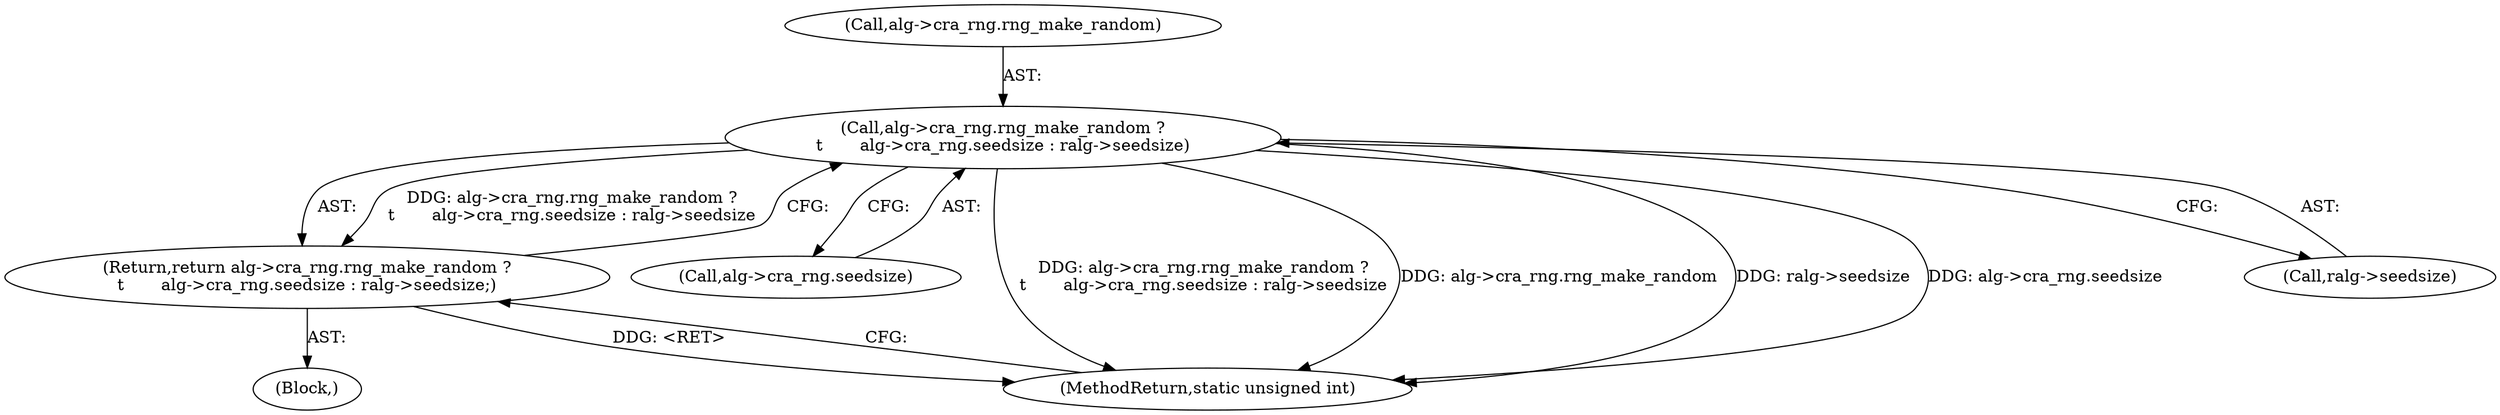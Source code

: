 digraph "1_linux_94f1bb15bed84ad6c893916b7e7b9db6f1d7eec6_4@API" {
"1000104" [label="(Call,alg->cra_rng.rng_make_random ?\n\t       alg->cra_rng.seedsize : ralg->seedsize)"];
"1000103" [label="(Return,return alg->cra_rng.rng_make_random ?\n\t       alg->cra_rng.seedsize : ralg->seedsize;)"];
"1000104" [label="(Call,alg->cra_rng.rng_make_random ?\n\t       alg->cra_rng.seedsize : ralg->seedsize)"];
"1000110" [label="(Call,alg->cra_rng.seedsize)"];
"1000103" [label="(Return,return alg->cra_rng.rng_make_random ?\n\t       alg->cra_rng.seedsize : ralg->seedsize;)"];
"1000118" [label="(MethodReturn,static unsigned int)"];
"1000102" [label="(Block,)"];
"1000105" [label="(Call,alg->cra_rng.rng_make_random)"];
"1000115" [label="(Call,ralg->seedsize)"];
"1000104" -> "1000103"  [label="AST: "];
"1000104" -> "1000110"  [label="CFG: "];
"1000104" -> "1000115"  [label="CFG: "];
"1000105" -> "1000104"  [label="AST: "];
"1000110" -> "1000104"  [label="AST: "];
"1000115" -> "1000104"  [label="AST: "];
"1000103" -> "1000104"  [label="CFG: "];
"1000104" -> "1000118"  [label="DDG: alg->cra_rng.rng_make_random ?\n\t       alg->cra_rng.seedsize : ralg->seedsize"];
"1000104" -> "1000118"  [label="DDG: alg->cra_rng.rng_make_random"];
"1000104" -> "1000118"  [label="DDG: ralg->seedsize"];
"1000104" -> "1000118"  [label="DDG: alg->cra_rng.seedsize"];
"1000104" -> "1000103"  [label="DDG: alg->cra_rng.rng_make_random ?\n\t       alg->cra_rng.seedsize : ralg->seedsize"];
"1000103" -> "1000102"  [label="AST: "];
"1000118" -> "1000103"  [label="CFG: "];
"1000103" -> "1000118"  [label="DDG: <RET>"];
}
